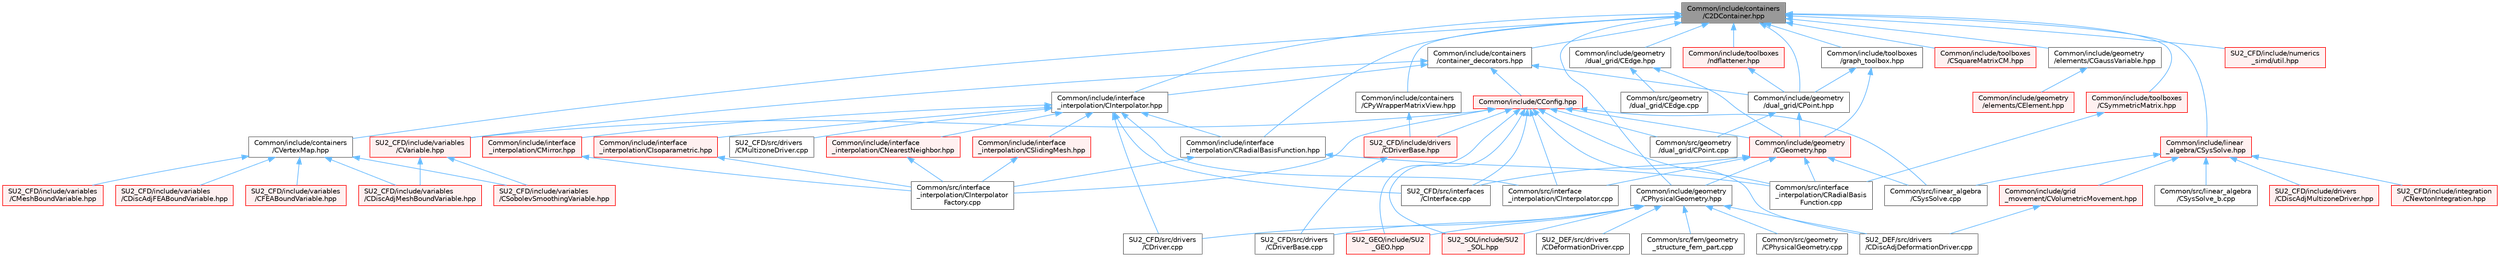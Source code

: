 digraph "Common/include/containers/C2DContainer.hpp"
{
 // LATEX_PDF_SIZE
  bgcolor="transparent";
  edge [fontname=Helvetica,fontsize=10,labelfontname=Helvetica,labelfontsize=10];
  node [fontname=Helvetica,fontsize=10,shape=box,height=0.2,width=0.4];
  Node1 [id="Node000001",label="Common/include/containers\l/C2DContainer.hpp",height=0.2,width=0.4,color="gray40", fillcolor="grey60", style="filled", fontcolor="black",tooltip="A templated vector/matrix object."];
  Node1 -> Node2 [id="edge1_Node000001_Node000002",dir="back",color="steelblue1",style="solid",tooltip=" "];
  Node2 [id="Node000002",label="Common/include/containers\l/CPyWrapperMatrixView.hpp",height=0.2,width=0.4,color="grey40", fillcolor="white", style="filled",URL="$CPyWrapperMatrixView_8hpp.html",tooltip="Simple matrix views to use with the python wrapper."];
  Node2 -> Node3 [id="edge2_Node000002_Node000003",dir="back",color="steelblue1",style="solid",tooltip=" "];
  Node3 [id="Node000003",label="SU2_CFD/include/drivers\l/CDriverBase.hpp",height=0.2,width=0.4,color="red", fillcolor="#FFF0F0", style="filled",URL="$CDriverBase_8hpp.html",tooltip="Base class for all drivers."];
  Node3 -> Node19 [id="edge3_Node000003_Node000019",dir="back",color="steelblue1",style="solid",tooltip=" "];
  Node19 [id="Node000019",label="SU2_CFD/src/drivers\l/CDriverBase.cpp",height=0.2,width=0.4,color="grey40", fillcolor="white", style="filled",URL="$CDriverBase_8cpp.html",tooltip=" "];
  Node1 -> Node26 [id="edge4_Node000001_Node000026",dir="back",color="steelblue1",style="solid",tooltip=" "];
  Node26 [id="Node000026",label="Common/include/containers\l/CVertexMap.hpp",height=0.2,width=0.4,color="grey40", fillcolor="white", style="filled",URL="$CVertexMap_8hpp.html",tooltip="An index to index lookup vector."];
  Node26 -> Node27 [id="edge5_Node000026_Node000027",dir="back",color="steelblue1",style="solid",tooltip=" "];
  Node27 [id="Node000027",label="SU2_CFD/include/variables\l/CDiscAdjFEABoundVariable.hpp",height=0.2,width=0.4,color="red", fillcolor="#FFF0F0", style="filled",URL="$CDiscAdjFEABoundVariable_8hpp.html",tooltip="Main class for defining the variables of the adjoint FEA solver at the boundary."];
  Node26 -> Node32 [id="edge6_Node000026_Node000032",dir="back",color="steelblue1",style="solid",tooltip=" "];
  Node32 [id="Node000032",label="SU2_CFD/include/variables\l/CDiscAdjMeshBoundVariable.hpp",height=0.2,width=0.4,color="red", fillcolor="#FFF0F0", style="filled",URL="$CDiscAdjMeshBoundVariable_8hpp.html",tooltip=" "];
  Node26 -> Node36 [id="edge7_Node000026_Node000036",dir="back",color="steelblue1",style="solid",tooltip=" "];
  Node36 [id="Node000036",label="SU2_CFD/include/variables\l/CFEABoundVariable.hpp",height=0.2,width=0.4,color="red", fillcolor="#FFF0F0", style="filled",URL="$CFEABoundVariable_8hpp.html",tooltip="Class for defining the variables on the FEA boundaries for FSI applications."];
  Node26 -> Node39 [id="edge8_Node000026_Node000039",dir="back",color="steelblue1",style="solid",tooltip=" "];
  Node39 [id="Node000039",label="SU2_CFD/include/variables\l/CMeshBoundVariable.hpp",height=0.2,width=0.4,color="red", fillcolor="#FFF0F0", style="filled",URL="$CMeshBoundVariable_8hpp.html",tooltip="Declaration and inlines of the class to define the variables of the mesh movement at the moving bound..."];
  Node26 -> Node43 [id="edge9_Node000026_Node000043",dir="back",color="steelblue1",style="solid",tooltip=" "];
  Node43 [id="Node000043",label="SU2_CFD/include/variables\l/CSobolevSmoothingVariable.hpp",height=0.2,width=0.4,color="red", fillcolor="#FFF0F0", style="filled",URL="$CSobolevSmoothingVariable_8hpp.html",tooltip="Class for defining the variables of the gradient smoothing."];
  Node1 -> Node47 [id="edge10_Node000001_Node000047",dir="back",color="steelblue1",style="solid",tooltip=" "];
  Node47 [id="Node000047",label="Common/include/containers\l/container_decorators.hpp",height=0.2,width=0.4,color="grey40", fillcolor="white", style="filled",URL="$container__decorators_8hpp.html",tooltip="Collection of small classes that decorate C2DContainer to augment its functionality,..."];
  Node47 -> Node48 [id="edge11_Node000047_Node000048",dir="back",color="steelblue1",style="solid",tooltip=" "];
  Node48 [id="Node000048",label="Common/include/CConfig.hpp",height=0.2,width=0.4,color="red", fillcolor="#FFF0F0", style="filled",URL="$CConfig_8hpp.html",tooltip="All the information about the definition of the physical problem. The subroutines and functions are i..."];
  Node48 -> Node180 [id="edge12_Node000048_Node000180",dir="back",color="steelblue1",style="solid",tooltip=" "];
  Node180 [id="Node000180",label="Common/include/geometry\l/CGeometry.hpp",height=0.2,width=0.4,color="red", fillcolor="#FFF0F0", style="filled",URL="$CGeometry_8hpp.html",tooltip="Headers of the main subroutines for creating the geometrical structure. The subroutines and functions..."];
  Node180 -> Node187 [id="edge13_Node000180_Node000187",dir="back",color="steelblue1",style="solid",tooltip=" "];
  Node187 [id="Node000187",label="Common/include/geometry\l/CPhysicalGeometry.hpp",height=0.2,width=0.4,color="grey40", fillcolor="white", style="filled",URL="$CPhysicalGeometry_8hpp.html",tooltip="Headers of the physical geometry class used to read meshes from file."];
  Node187 -> Node179 [id="edge14_Node000187_Node000179",dir="back",color="steelblue1",style="solid",tooltip=" "];
  Node179 [id="Node000179",label="Common/src/fem/geometry\l_structure_fem_part.cpp",height=0.2,width=0.4,color="grey40", fillcolor="white", style="filled",URL="$geometry__structure__fem__part_8cpp.html",tooltip="Main subroutines for distributin the grid for the Fluid FEM solver."];
  Node187 -> Node188 [id="edge15_Node000187_Node000188",dir="back",color="steelblue1",style="solid",tooltip=" "];
  Node188 [id="Node000188",label="Common/src/geometry\l/CPhysicalGeometry.cpp",height=0.2,width=0.4,color="grey40", fillcolor="white", style="filled",URL="$CPhysicalGeometry_8cpp.html",tooltip="Implementation of the physical geometry class."];
  Node187 -> Node18 [id="edge16_Node000187_Node000018",dir="back",color="steelblue1",style="solid",tooltip=" "];
  Node18 [id="Node000018",label="SU2_CFD/src/drivers\l/CDriver.cpp",height=0.2,width=0.4,color="grey40", fillcolor="white", style="filled",URL="$CDriver_8cpp.html",tooltip="The main subroutines for driving single or multi-zone problems."];
  Node187 -> Node19 [id="edge17_Node000187_Node000019",dir="back",color="steelblue1",style="solid",tooltip=" "];
  Node187 -> Node22 [id="edge18_Node000187_Node000022",dir="back",color="steelblue1",style="solid",tooltip=" "];
  Node22 [id="Node000022",label="SU2_DEF/src/drivers\l/CDeformationDriver.cpp",height=0.2,width=0.4,color="grey40", fillcolor="white", style="filled",URL="$CDeformationDriver_8cpp.html",tooltip="Main subroutines for driving the mesh deformation."];
  Node187 -> Node24 [id="edge19_Node000187_Node000024",dir="back",color="steelblue1",style="solid",tooltip=" "];
  Node24 [id="Node000024",label="SU2_DEF/src/drivers\l/CDiscAdjDeformationDriver.cpp",height=0.2,width=0.4,color="grey40", fillcolor="white", style="filled",URL="$CDiscAdjDeformationDriver_8cpp.html",tooltip="Main subroutines for driving the projection of sensitivities."];
  Node187 -> Node189 [id="edge20_Node000187_Node000189",dir="back",color="steelblue1",style="solid",tooltip=" "];
  Node189 [id="Node000189",label="SU2_GEO/include/SU2\l_GEO.hpp",height=0.2,width=0.4,color="red", fillcolor="#FFF0F0", style="filled",URL="$SU2__GEO_8hpp.html",tooltip="Headers of the main subroutines of the code SU2_GEO. The subroutines and functions are in the SU2_GEO..."];
  Node187 -> Node104 [id="edge21_Node000187_Node000104",dir="back",color="steelblue1",style="solid",tooltip=" "];
  Node104 [id="Node000104",label="SU2_SOL/include/SU2\l_SOL.hpp",height=0.2,width=0.4,color="red", fillcolor="#FFF0F0", style="filled",URL="$SU2__SOL_8hpp.html",tooltip="Headers of the main subroutines of the code SU2_SOL. The subroutines and functions are in the SU2_SOL..."];
  Node180 -> Node203 [id="edge22_Node000180_Node000203",dir="back",color="steelblue1",style="solid",tooltip=" "];
  Node203 [id="Node000203",label="Common/src/interface\l_interpolation/CInterpolator.cpp",height=0.2,width=0.4,color="grey40", fillcolor="white", style="filled",URL="$CInterpolator_8cpp.html",tooltip="Definition of the base class for interface interpolation."];
  Node180 -> Node207 [id="edge23_Node000180_Node000207",dir="back",color="steelblue1",style="solid",tooltip=" "];
  Node207 [id="Node000207",label="Common/src/interface\l_interpolation/CRadialBasis\lFunction.cpp",height=0.2,width=0.4,color="grey40", fillcolor="white", style="filled",URL="$CRadialBasisFunction_8cpp.html",tooltip="Implementation of RBF interpolation."];
  Node180 -> Node200 [id="edge24_Node000180_Node000200",dir="back",color="steelblue1",style="solid",tooltip=" "];
  Node200 [id="Node000200",label="Common/src/linear_algebra\l/CSysSolve.cpp",height=0.2,width=0.4,color="grey40", fillcolor="white", style="filled",URL="$CSysSolve_8cpp.html",tooltip="Main classes required for solving linear systems of equations."];
  Node180 -> Node153 [id="edge25_Node000180_Node000153",dir="back",color="steelblue1",style="solid",tooltip=" "];
  Node153 [id="Node000153",label="SU2_CFD/src/interfaces\l/CInterface.cpp",height=0.2,width=0.4,color="grey40", fillcolor="white", style="filled",URL="$CInterface_8cpp.html",tooltip="Main subroutines for MPI transfer of information between zones."];
  Node48 -> Node296 [id="edge26_Node000048_Node000296",dir="back",color="steelblue1",style="solid",tooltip=" "];
  Node296 [id="Node000296",label="Common/src/geometry\l/dual_grid/CPoint.cpp",height=0.2,width=0.4,color="grey40", fillcolor="white", style="filled",URL="$CPoint_8cpp.html",tooltip="Main classes for defining the points of the dual grid."];
  Node48 -> Node203 [id="edge27_Node000048_Node000203",dir="back",color="steelblue1",style="solid",tooltip=" "];
  Node48 -> Node297 [id="edge28_Node000048_Node000297",dir="back",color="steelblue1",style="solid",tooltip=" "];
  Node297 [id="Node000297",label="Common/src/interface\l_interpolation/CInterpolator\lFactory.cpp",height=0.2,width=0.4,color="grey40", fillcolor="white", style="filled",URL="$CInterpolatorFactory_8cpp.html",tooltip="Factory to generate interpolator objects."];
  Node48 -> Node207 [id="edge29_Node000048_Node000207",dir="back",color="steelblue1",style="solid",tooltip=" "];
  Node48 -> Node200 [id="edge30_Node000048_Node000200",dir="back",color="steelblue1",style="solid",tooltip=" "];
  Node48 -> Node3 [id="edge31_Node000048_Node000003",dir="back",color="steelblue1",style="solid",tooltip=" "];
  Node48 -> Node404 [id="edge32_Node000048_Node000404",dir="back",color="steelblue1",style="solid",tooltip=" "];
  Node404 [id="Node000404",label="SU2_CFD/include/variables\l/CVariable.hpp",height=0.2,width=0.4,color="red", fillcolor="#FFF0F0", style="filled",URL="$CVariable_8hpp.html",tooltip="Declaration and inlines of the parent class for defining problem variables, function definitions in f..."];
  Node404 -> Node32 [id="edge33_Node000404_Node000032",dir="back",color="steelblue1",style="solid",tooltip=" "];
  Node404 -> Node43 [id="edge34_Node000404_Node000043",dir="back",color="steelblue1",style="solid",tooltip=" "];
  Node48 -> Node153 [id="edge35_Node000048_Node000153",dir="back",color="steelblue1",style="solid",tooltip=" "];
  Node48 -> Node24 [id="edge36_Node000048_Node000024",dir="back",color="steelblue1",style="solid",tooltip=" "];
  Node48 -> Node189 [id="edge37_Node000048_Node000189",dir="back",color="steelblue1",style="solid",tooltip=" "];
  Node48 -> Node104 [id="edge38_Node000048_Node000104",dir="back",color="steelblue1",style="solid",tooltip=" "];
  Node47 -> Node446 [id="edge39_Node000047_Node000446",dir="back",color="steelblue1",style="solid",tooltip=" "];
  Node446 [id="Node000446",label="Common/include/geometry\l/dual_grid/CPoint.hpp",height=0.2,width=0.4,color="grey40", fillcolor="white", style="filled",URL="$CPoint_8hpp.html",tooltip="Declaration of the point class that stores geometric and adjacency information for dual control volum..."];
  Node446 -> Node180 [id="edge40_Node000446_Node000180",dir="back",color="steelblue1",style="solid",tooltip=" "];
  Node446 -> Node296 [id="edge41_Node000446_Node000296",dir="back",color="steelblue1",style="solid",tooltip=" "];
  Node47 -> Node447 [id="edge42_Node000047_Node000447",dir="back",color="steelblue1",style="solid",tooltip=" "];
  Node447 [id="Node000447",label="Common/include/interface\l_interpolation/CInterpolator.hpp",height=0.2,width=0.4,color="grey40", fillcolor="white", style="filled",URL="$CInterpolator_8hpp.html",tooltip="Base class for multiphysics interpolation."];
  Node447 -> Node448 [id="edge43_Node000447_Node000448",dir="back",color="steelblue1",style="solid",tooltip=" "];
  Node448 [id="Node000448",label="Common/include/interface\l_interpolation/CIsoparametric.hpp",height=0.2,width=0.4,color="red", fillcolor="#FFF0F0", style="filled",URL="$CIsoparametric_8hpp.html",tooltip="Isoparametric interpolation using FE shape functions."];
  Node448 -> Node297 [id="edge44_Node000448_Node000297",dir="back",color="steelblue1",style="solid",tooltip=" "];
  Node447 -> Node449 [id="edge45_Node000447_Node000449",dir="back",color="steelblue1",style="solid",tooltip=" "];
  Node449 [id="Node000449",label="Common/include/interface\l_interpolation/CMirror.hpp",height=0.2,width=0.4,color="red", fillcolor="#FFF0F0", style="filled",URL="$CMirror_8hpp.html",tooltip="Mirror interpolation for the conservative (work-wise) approach in FSI problems."];
  Node449 -> Node297 [id="edge46_Node000449_Node000297",dir="back",color="steelblue1",style="solid",tooltip=" "];
  Node447 -> Node450 [id="edge47_Node000447_Node000450",dir="back",color="steelblue1",style="solid",tooltip=" "];
  Node450 [id="Node000450",label="Common/include/interface\l_interpolation/CNearestNeighbor.hpp",height=0.2,width=0.4,color="red", fillcolor="#FFF0F0", style="filled",URL="$CNearestNeighbor_8hpp.html",tooltip="Nearest Neighbor interpolation class."];
  Node450 -> Node297 [id="edge48_Node000450_Node000297",dir="back",color="steelblue1",style="solid",tooltip=" "];
  Node447 -> Node451 [id="edge49_Node000447_Node000451",dir="back",color="steelblue1",style="solid",tooltip=" "];
  Node451 [id="Node000451",label="Common/include/interface\l_interpolation/CRadialBasisFunction.hpp",height=0.2,width=0.4,color="grey40", fillcolor="white", style="filled",URL="$CRadialBasisFunction_8hpp.html",tooltip="Radial basis function interpolation."];
  Node451 -> Node297 [id="edge50_Node000451_Node000297",dir="back",color="steelblue1",style="solid",tooltip=" "];
  Node451 -> Node207 [id="edge51_Node000451_Node000207",dir="back",color="steelblue1",style="solid",tooltip=" "];
  Node447 -> Node452 [id="edge52_Node000447_Node000452",dir="back",color="steelblue1",style="solid",tooltip=" "];
  Node452 [id="Node000452",label="Common/include/interface\l_interpolation/CSlidingMesh.hpp",height=0.2,width=0.4,color="red", fillcolor="#FFF0F0", style="filled",URL="$CSlidingMesh_8hpp.html",tooltip="Sliding mesh interpolation."];
  Node452 -> Node297 [id="edge53_Node000452_Node000297",dir="back",color="steelblue1",style="solid",tooltip=" "];
  Node447 -> Node203 [id="edge54_Node000447_Node000203",dir="back",color="steelblue1",style="solid",tooltip=" "];
  Node447 -> Node18 [id="edge55_Node000447_Node000018",dir="back",color="steelblue1",style="solid",tooltip=" "];
  Node447 -> Node12 [id="edge56_Node000447_Node000012",dir="back",color="steelblue1",style="solid",tooltip=" "];
  Node12 [id="Node000012",label="SU2_CFD/src/drivers\l/CMultizoneDriver.cpp",height=0.2,width=0.4,color="grey40", fillcolor="white", style="filled",URL="$CMultizoneDriver_8cpp.html",tooltip=" "];
  Node447 -> Node153 [id="edge57_Node000447_Node000153",dir="back",color="steelblue1",style="solid",tooltip=" "];
  Node47 -> Node404 [id="edge58_Node000047_Node000404",dir="back",color="steelblue1",style="solid",tooltip=" "];
  Node1 -> Node187 [id="edge59_Node000001_Node000187",dir="back",color="steelblue1",style="solid",tooltip=" "];
  Node1 -> Node453 [id="edge60_Node000001_Node000453",dir="back",color="steelblue1",style="solid",tooltip=" "];
  Node453 [id="Node000453",label="Common/include/geometry\l/dual_grid/CEdge.hpp",height=0.2,width=0.4,color="grey40", fillcolor="white", style="filled",URL="$CEdge_8hpp.html",tooltip="Declaration of the edge class CEdge.cpp file."];
  Node453 -> Node180 [id="edge61_Node000453_Node000180",dir="back",color="steelblue1",style="solid",tooltip=" "];
  Node453 -> Node454 [id="edge62_Node000453_Node000454",dir="back",color="steelblue1",style="solid",tooltip=" "];
  Node454 [id="Node000454",label="Common/src/geometry\l/dual_grid/CEdge.cpp",height=0.2,width=0.4,color="grey40", fillcolor="white", style="filled",URL="$CEdge_8cpp.html",tooltip="Implementation of the edge class."];
  Node1 -> Node446 [id="edge63_Node000001_Node000446",dir="back",color="steelblue1",style="solid",tooltip=" "];
  Node1 -> Node455 [id="edge64_Node000001_Node000455",dir="back",color="steelblue1",style="solid",tooltip=" "];
  Node455 [id="Node000455",label="Common/include/geometry\l/elements/CGaussVariable.hpp",height=0.2,width=0.4,color="grey40", fillcolor="white", style="filled",URL="$CGaussVariable_8hpp.html",tooltip="Light-weight class to store Gaussian point information."];
  Node455 -> Node456 [id="edge65_Node000455_Node000456",dir="back",color="steelblue1",style="solid",tooltip=" "];
  Node456 [id="Node000456",label="Common/include/geometry\l/elements/CElement.hpp",height=0.2,width=0.4,color="red", fillcolor="#FFF0F0", style="filled",URL="$CElement_8hpp.html",tooltip="Main header of the Finite Element structure declaring the abstract interface and the available finite..."];
  Node1 -> Node447 [id="edge66_Node000001_Node000447",dir="back",color="steelblue1",style="solid",tooltip=" "];
  Node1 -> Node451 [id="edge67_Node000001_Node000451",dir="back",color="steelblue1",style="solid",tooltip=" "];
  Node1 -> Node468 [id="edge68_Node000001_Node000468",dir="back",color="steelblue1",style="solid",tooltip=" "];
  Node468 [id="Node000468",label="Common/include/linear\l_algebra/CSysSolve.hpp",height=0.2,width=0.4,color="red", fillcolor="#FFF0F0", style="filled",URL="$CSysSolve_8hpp.html",tooltip="Headers for the classes related to linear solvers (CG, FGMRES, etc) The subroutines and functions are..."];
  Node468 -> Node196 [id="edge69_Node000468_Node000196",dir="back",color="steelblue1",style="solid",tooltip=" "];
  Node196 [id="Node000196",label="Common/include/grid\l_movement/CVolumetricMovement.hpp",height=0.2,width=0.4,color="red", fillcolor="#FFF0F0", style="filled",URL="$CVolumetricMovement_8hpp.html",tooltip="Headers of the CVolumetricMovement class."];
  Node196 -> Node24 [id="edge70_Node000196_Node000024",dir="back",color="steelblue1",style="solid",tooltip=" "];
  Node468 -> Node200 [id="edge71_Node000468_Node000200",dir="back",color="steelblue1",style="solid",tooltip=" "];
  Node468 -> Node262 [id="edge72_Node000468_Node000262",dir="back",color="steelblue1",style="solid",tooltip=" "];
  Node262 [id="Node000262",label="Common/src/linear_algebra\l/CSysSolve_b.cpp",height=0.2,width=0.4,color="grey40", fillcolor="white", style="filled",URL="$CSysSolve__b_8cpp.html",tooltip="Routines for the linear solver used in the reverse sweep of AD."];
  Node468 -> Node10 [id="edge73_Node000468_Node000010",dir="back",color="steelblue1",style="solid",tooltip=" "];
  Node10 [id="Node000010",label="SU2_CFD/include/drivers\l/CDiscAdjMultizoneDriver.hpp",height=0.2,width=0.4,color="red", fillcolor="#FFF0F0", style="filled",URL="$CDiscAdjMultizoneDriver_8hpp.html",tooltip=" "];
  Node468 -> Node67 [id="edge74_Node000468_Node000067",dir="back",color="steelblue1",style="solid",tooltip=" "];
  Node67 [id="Node000067",label="SU2_CFD/include/integration\l/CNewtonIntegration.hpp",height=0.2,width=0.4,color="red", fillcolor="#FFF0F0", style="filled",URL="$CNewtonIntegration_8hpp.html",tooltip="Newton-Krylov integration."];
  Node1 -> Node469 [id="edge75_Node000001_Node000469",dir="back",color="steelblue1",style="solid",tooltip=" "];
  Node469 [id="Node000469",label="Common/include/toolboxes\l/CSquareMatrixCM.hpp",height=0.2,width=0.4,color="red", fillcolor="#FFF0F0", style="filled",URL="$CSquareMatrixCM_8hpp.html",tooltip="Dense general square matrix, used for example in DG standard elements in Column Major order storage."];
  Node1 -> Node476 [id="edge76_Node000001_Node000476",dir="back",color="steelblue1",style="solid",tooltip=" "];
  Node476 [id="Node000476",label="Common/include/toolboxes\l/CSymmetricMatrix.hpp",height=0.2,width=0.4,color="red", fillcolor="#FFF0F0", style="filled",URL="$CSymmetricMatrix_8hpp.html",tooltip="Dense symmetric matrix, used for example in RBF interpolation."];
  Node476 -> Node207 [id="edge77_Node000476_Node000207",dir="back",color="steelblue1",style="solid",tooltip=" "];
  Node1 -> Node479 [id="edge78_Node000001_Node000479",dir="back",color="steelblue1",style="solid",tooltip=" "];
  Node479 [id="Node000479",label="Common/include/toolboxes\l/graph_toolbox.hpp",height=0.2,width=0.4,color="grey40", fillcolor="white", style="filled",URL="$graph__toolbox_8hpp.html",tooltip="Functions and classes to build/represent sparse graphs or sparse patterns."];
  Node479 -> Node180 [id="edge79_Node000479_Node000180",dir="back",color="steelblue1",style="solid",tooltip=" "];
  Node479 -> Node446 [id="edge80_Node000479_Node000446",dir="back",color="steelblue1",style="solid",tooltip=" "];
  Node1 -> Node480 [id="edge81_Node000001_Node000480",dir="back",color="steelblue1",style="solid",tooltip=" "];
  Node480 [id="Node000480",label="Common/include/toolboxes\l/ndflattener.hpp",height=0.2,width=0.4,color="red", fillcolor="#FFF0F0", style="filled",URL="$ndflattener_8hpp.html",tooltip="Flatten pointer-to-pointer-... arrays for MPI communication."];
  Node480 -> Node446 [id="edge82_Node000480_Node000446",dir="back",color="steelblue1",style="solid",tooltip=" "];
  Node1 -> Node263 [id="edge83_Node000001_Node000263",dir="back",color="steelblue1",style="solid",tooltip=" "];
  Node263 [id="Node000263",label="SU2_CFD/include/numerics\l_simd/util.hpp",height=0.2,width=0.4,color="red", fillcolor="#FFF0F0", style="filled",URL="$util_8hpp.html",tooltip="Generic auxiliary functions."];
}

